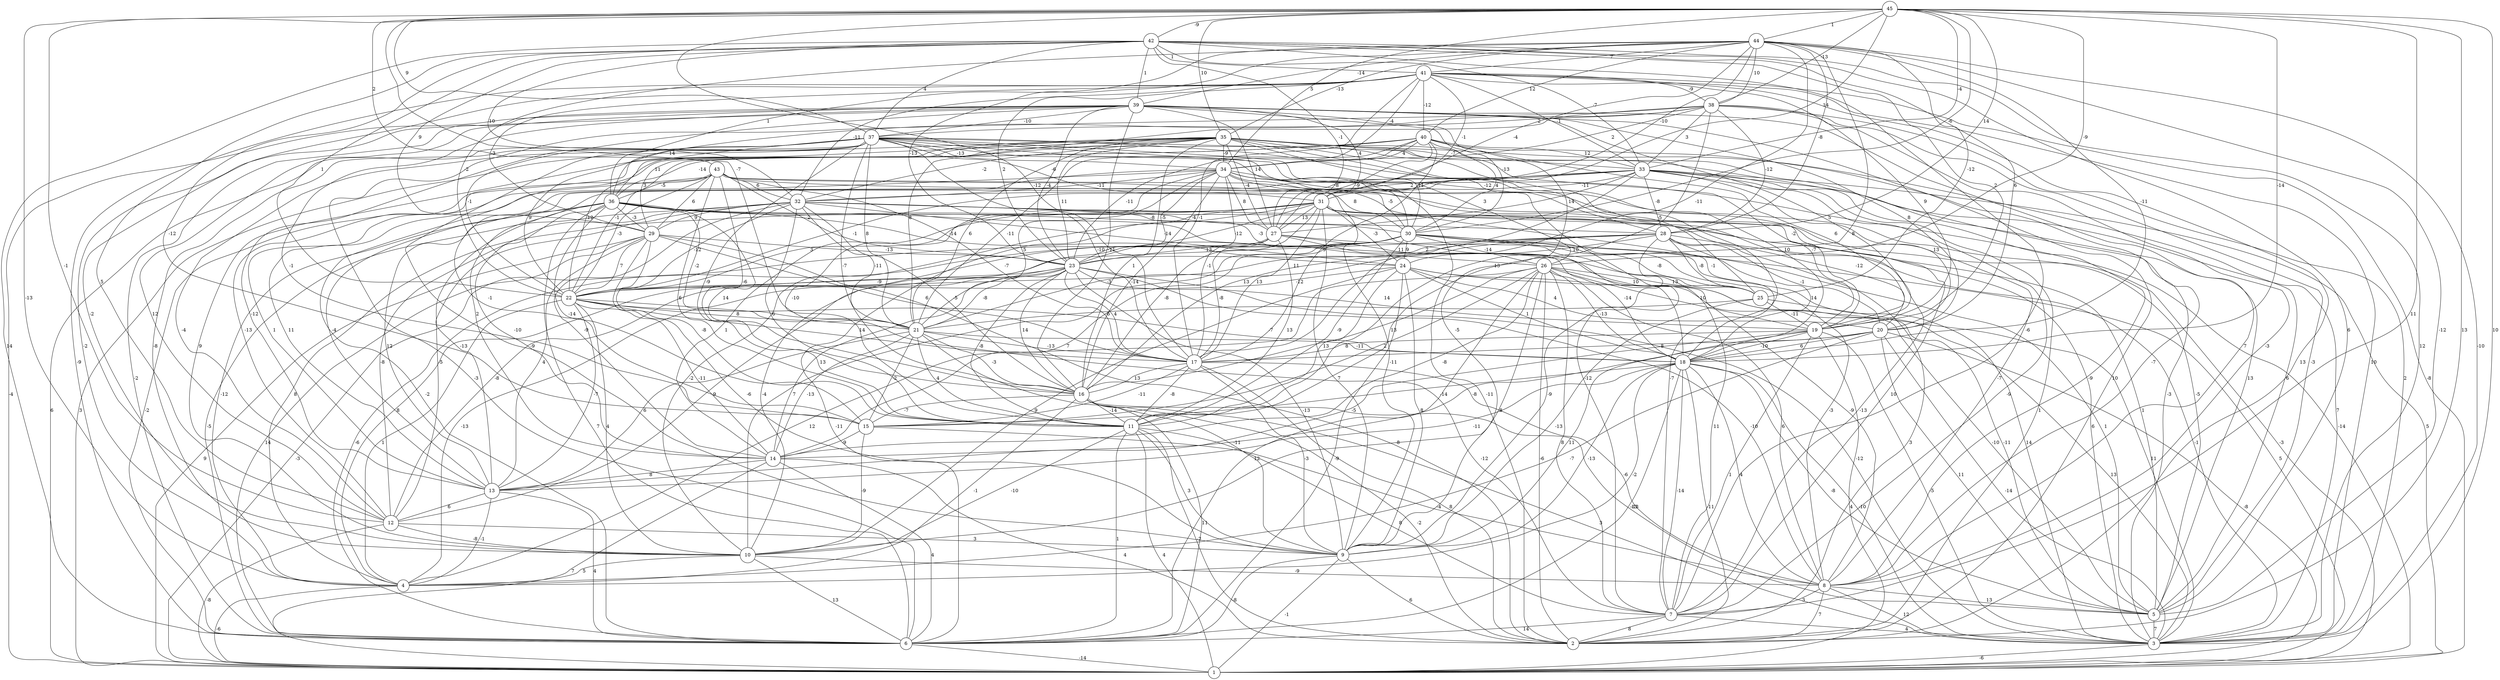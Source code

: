 graph { 
	 fontname="Helvetica,Arial,sans-serif" 
	 node [shape = circle]; 
	 45 -- 2 [label = "13"];
	 45 -- 3 [label = "10"];
	 45 -- 4 [label = "-13"];
	 45 -- 7 [label = "11"];
	 45 -- 12 [label = "-1"];
	 45 -- 17 [label = "-12"];
	 45 -- 18 [label = "-14"];
	 45 -- 21 [label = "-7"];
	 45 -- 26 [label = "-9"];
	 45 -- 28 [label = "14"];
	 45 -- 30 [label = "-6"];
	 45 -- 31 [label = "14"];
	 45 -- 33 [label = "-4"];
	 45 -- 34 [label = "5"];
	 45 -- 35 [label = "10"];
	 45 -- 37 [label = "9"];
	 45 -- 38 [label = "-13"];
	 45 -- 42 [label = "-9"];
	 45 -- 43 [label = "2"];
	 45 -- 44 [label = "1"];
	 44 -- 3 [label = "-10"];
	 44 -- 5 [label = "-12"];
	 44 -- 11 [label = "8"];
	 44 -- 17 [label = "-11"];
	 44 -- 18 [label = "-11"];
	 44 -- 22 [label = "-2"];
	 44 -- 23 [label = "-13"];
	 44 -- 25 [label = "-12"];
	 44 -- 27 [label = "-4"];
	 44 -- 28 [label = "-8"];
	 44 -- 31 [label = "-10"];
	 44 -- 35 [label = "-13"];
	 44 -- 36 [label = "1"];
	 44 -- 38 [label = "10"];
	 44 -- 39 [label = "-14"];
	 44 -- 40 [label = "12"];
	 44 -- 41 [label = "7"];
	 43 -- 6 [label = "-2"];
	 43 -- 8 [label = "-7"];
	 43 -- 11 [label = "6"];
	 43 -- 13 [label = "1"];
	 43 -- 16 [label = "-6"];
	 43 -- 17 [label = "-7"];
	 43 -- 18 [label = "-1"];
	 43 -- 22 [label = "-3"];
	 43 -- 23 [label = "2"];
	 43 -- 29 [label = "6"];
	 43 -- 30 [label = "8"];
	 43 -- 32 [label = "6"];
	 43 -- 36 [label = "-5"];
	 42 -- 3 [label = "12"];
	 42 -- 5 [label = "6"];
	 42 -- 6 [label = "14"];
	 42 -- 7 [label = "-6"];
	 42 -- 12 [label = "5"];
	 42 -- 15 [label = "-12"];
	 42 -- 19 [label = "2"];
	 42 -- 20 [label = "6"];
	 42 -- 22 [label = "1"];
	 42 -- 27 [label = "-1"];
	 42 -- 29 [label = "9"];
	 42 -- 32 [label = "10"];
	 42 -- 33 [label = "-7"];
	 42 -- 37 [label = "4"];
	 42 -- 39 [label = "1"];
	 42 -- 41 [label = "1"];
	 41 -- 1 [label = "-8"];
	 41 -- 2 [label = "13"];
	 41 -- 3 [label = "10"];
	 41 -- 6 [label = "-9"];
	 41 -- 10 [label = "-2"];
	 41 -- 17 [label = "-1"];
	 41 -- 19 [label = "9"];
	 41 -- 23 [label = "2"];
	 41 -- 29 [label = "-3"];
	 41 -- 31 [label = "-1"];
	 41 -- 32 [label = "-11"];
	 41 -- 33 [label = "-1"];
	 41 -- 34 [label = "-4"];
	 41 -- 38 [label = "-9"];
	 41 -- 40 [label = "-12"];
	 40 -- 6 [label = "-2"];
	 40 -- 8 [label = "-7"];
	 40 -- 17 [label = "9"];
	 40 -- 19 [label = "6"];
	 40 -- 21 [label = "-11"];
	 40 -- 22 [label = "-1"];
	 40 -- 23 [label = "-11"];
	 40 -- 27 [label = "-9"];
	 40 -- 30 [label = "4"];
	 40 -- 33 [label = "12"];
	 40 -- 34 [label = "4"];
	 40 -- 36 [label = "-14"];
	 39 -- 1 [label = "-4"];
	 39 -- 2 [label = "10"];
	 39 -- 4 [label = "-2"];
	 39 -- 6 [label = "-2"];
	 39 -- 8 [label = "7"];
	 39 -- 9 [label = "-5"];
	 39 -- 12 [label = "12"];
	 39 -- 15 [label = "-1"];
	 39 -- 16 [label = "-11"];
	 39 -- 19 [label = "5"];
	 39 -- 20 [label = "8"];
	 39 -- 22 [label = "-1"];
	 39 -- 23 [label = "-4"];
	 39 -- 27 [label = "14"];
	 39 -- 30 [label = "-13"];
	 39 -- 31 [label = "4"];
	 39 -- 37 [label = "-10"];
	 38 -- 3 [label = "2"];
	 38 -- 5 [label = "-3"];
	 38 -- 6 [label = "-3"];
	 38 -- 8 [label = "-3"];
	 38 -- 11 [label = "13"];
	 38 -- 21 [label = "8"];
	 38 -- 28 [label = "-12"];
	 38 -- 33 [label = "3"];
	 38 -- 34 [label = "2"];
	 38 -- 36 [label = "14"];
	 38 -- 37 [label = "2"];
	 37 -- 1 [label = "6"];
	 37 -- 2 [label = "-11"];
	 37 -- 5 [label = "13"];
	 37 -- 7 [label = "-12"];
	 37 -- 9 [label = "-9"];
	 37 -- 10 [label = "-8"];
	 37 -- 11 [label = "-9"];
	 37 -- 12 [label = "-4"];
	 37 -- 13 [label = "-12"];
	 37 -- 16 [label = "-7"];
	 37 -- 17 [label = "-10"];
	 37 -- 21 [label = "8"];
	 37 -- 22 [label = "9"];
	 37 -- 25 [label = "-5"];
	 37 -- 26 [label = "3"];
	 37 -- 30 [label = "-8"];
	 37 -- 31 [label = "-6"];
	 37 -- 34 [label = "-13"];
	 37 -- 36 [label = "11"];
	 36 -- 4 [label = "-12"];
	 36 -- 5 [label = "1"];
	 36 -- 6 [label = "7"];
	 36 -- 12 [label = "-5"];
	 36 -- 13 [label = "12"];
	 36 -- 14 [label = "-10"];
	 36 -- 15 [label = "-14"];
	 36 -- 16 [label = "14"];
	 36 -- 21 [label = "-2"];
	 36 -- 24 [label = "-14"];
	 36 -- 25 [label = "11"];
	 36 -- 28 [label = "-8"];
	 36 -- 29 [label = "-3"];
	 35 -- 1 [label = "3"];
	 35 -- 3 [label = "-3"];
	 35 -- 5 [label = "6"];
	 35 -- 7 [label = "-7"];
	 35 -- 10 [label = "9"];
	 35 -- 12 [label = "-13"];
	 35 -- 16 [label = "1"];
	 35 -- 18 [label = "10"];
	 35 -- 19 [label = "-2"];
	 35 -- 21 [label = "6"];
	 35 -- 22 [label = "12"];
	 35 -- 23 [label = "11"];
	 35 -- 27 [label = "-4"];
	 35 -- 28 [label = "-12"];
	 35 -- 29 [label = "3"];
	 35 -- 30 [label = "11"];
	 35 -- 32 [label = "-2"];
	 35 -- 33 [label = "-7"];
	 35 -- 34 [label = "-9"];
	 34 -- 1 [label = "-14"];
	 34 -- 5 [label = "-5"];
	 34 -- 7 [label = "10"];
	 34 -- 9 [label = "-11"];
	 34 -- 11 [label = "-10"];
	 34 -- 13 [label = "11"];
	 34 -- 15 [label = "-1"];
	 34 -- 16 [label = "-14"];
	 34 -- 17 [label = "-1"];
	 34 -- 19 [label = "-7"];
	 34 -- 21 [label = "5"];
	 34 -- 23 [label = "-5"];
	 34 -- 27 [label = "8"];
	 34 -- 30 [label = "-5"];
	 34 -- 32 [label = "-11"];
	 33 -- 1 [label = "5"];
	 33 -- 2 [label = "1"];
	 33 -- 3 [label = "7"];
	 33 -- 7 [label = "-9"];
	 33 -- 8 [label = "-9"];
	 33 -- 13 [label = "-4"];
	 33 -- 14 [label = "2"];
	 33 -- 16 [label = "13"];
	 33 -- 20 [label = "13"];
	 33 -- 22 [label = "-1"];
	 33 -- 27 [label = "14"];
	 33 -- 28 [label = "-8"];
	 33 -- 31 [label = "-11"];
	 33 -- 32 [label = "2"];
	 32 -- 3 [label = "6"];
	 32 -- 6 [label = "-5"];
	 32 -- 11 [label = "6"];
	 32 -- 12 [label = "-8"];
	 32 -- 13 [label = "-13"];
	 32 -- 14 [label = "-9"];
	 32 -- 16 [label = "-5"];
	 32 -- 21 [label = "-11"];
	 32 -- 22 [label = "-12"];
	 32 -- 24 [label = "-14"];
	 32 -- 26 [label = "-3"];
	 32 -- 29 [label = "9"];
	 32 -- 30 [label = "-4"];
	 31 -- 1 [label = "-3"];
	 31 -- 4 [label = "8"];
	 31 -- 6 [label = "-11"];
	 31 -- 7 [label = "-13"];
	 31 -- 9 [label = "7"];
	 31 -- 10 [label = "-2"];
	 31 -- 14 [label = "1"];
	 31 -- 16 [label = "-8"];
	 31 -- 17 [label = "13"];
	 31 -- 18 [label = "10"];
	 31 -- 20 [label = "-12"];
	 31 -- 22 [label = "3"];
	 31 -- 23 [label = "-12"];
	 31 -- 24 [label = "-3"];
	 31 -- 27 [label = "13"];
	 30 -- 1 [label = "-3"];
	 30 -- 3 [label = "14"];
	 30 -- 5 [label = "1"];
	 30 -- 6 [label = "-6"];
	 30 -- 7 [label = "11"];
	 30 -- 8 [label = "-3"];
	 30 -- 10 [label = "7"];
	 30 -- 11 [label = "-9"];
	 30 -- 12 [label = "-8"];
	 30 -- 14 [label = "7"];
	 30 -- 24 [label = "9"];
	 30 -- 25 [label = "-8"];
	 30 -- 26 [label = "-14"];
	 29 -- 1 [label = "9"];
	 29 -- 2 [label = "-8"];
	 29 -- 6 [label = "14"];
	 29 -- 9 [label = "-6"];
	 29 -- 11 [label = "-8"];
	 29 -- 13 [label = "4"];
	 29 -- 17 [label = "6"];
	 29 -- 22 [label = "7"];
	 29 -- 23 [label = "-13"];
	 28 -- 2 [label = "3"];
	 28 -- 3 [label = "-1"];
	 28 -- 4 [label = "8"];
	 28 -- 9 [label = "-9"];
	 28 -- 18 [label = "14"];
	 28 -- 20 [label = "-1"];
	 28 -- 21 [label = "-3"];
	 28 -- 22 [label = "11"];
	 28 -- 23 [label = "2"];
	 28 -- 24 [label = "10"];
	 28 -- 25 [label = "-8"];
	 27 -- 1 [label = "5"];
	 27 -- 8 [label = "-9"];
	 27 -- 10 [label = "-4"];
	 27 -- 11 [label = "13"];
	 27 -- 17 [label = "-8"];
	 27 -- 18 [label = "-14"];
	 27 -- 23 [label = "13"];
	 26 -- 2 [label = "-6"];
	 26 -- 4 [label = "12"];
	 26 -- 5 [label = "-11"];
	 26 -- 6 [label = "12"];
	 26 -- 7 [label = "8"];
	 26 -- 8 [label = "6"];
	 26 -- 10 [label = "8"];
	 26 -- 14 [label = "-8"];
	 26 -- 15 [label = "2"];
	 26 -- 16 [label = "13"];
	 26 -- 18 [label = "-13"];
	 26 -- 19 [label = "10"];
	 26 -- 25 [label = "13"];
	 25 -- 3 [label = "13"];
	 25 -- 9 [label = "-13"];
	 25 -- 19 [label = "-11"];
	 25 -- 21 [label = "-6"];
	 24 -- 3 [label = "11"];
	 24 -- 5 [label = "-10"];
	 24 -- 6 [label = "-9"];
	 24 -- 9 [label = "8"];
	 24 -- 10 [label = "9"];
	 24 -- 11 [label = "13"];
	 24 -- 18 [label = "1"];
	 24 -- 20 [label = "4"];
	 24 -- 22 [label = "-12"];
	 23 -- 3 [label = "-12"];
	 23 -- 4 [label = "-13"];
	 23 -- 8 [label = "-10"];
	 23 -- 9 [label = "-13"];
	 23 -- 11 [label = "-8"];
	 23 -- 12 [label = "9"];
	 23 -- 14 [label = "13"];
	 23 -- 16 [label = "14"];
	 23 -- 17 [label = "4"];
	 23 -- 19 [label = "14"];
	 23 -- 21 [label = "-8"];
	 23 -- 22 [label = "-9"];
	 22 -- 4 [label = "1"];
	 22 -- 7 [label = "-12"];
	 22 -- 10 [label = "4"];
	 22 -- 13 [label = "-7"];
	 22 -- 14 [label = "-11"];
	 22 -- 17 [label = "14"];
	 22 -- 18 [label = "-7"];
	 22 -- 21 [label = "8"];
	 21 -- 9 [label = "-11"];
	 21 -- 11 [label = "4"];
	 21 -- 13 [label = "6"];
	 21 -- 14 [label = "-13"];
	 21 -- 15 [label = "-2"];
	 21 -- 16 [label = "-3"];
	 21 -- 17 [label = "-13"];
	 21 -- 18 [label = "-11"];
	 20 -- 1 [label = "-8"];
	 20 -- 3 [label = "-14"];
	 20 -- 4 [label = "-7"];
	 20 -- 5 [label = "11"];
	 20 -- 14 [label = "-8"];
	 20 -- 17 [label = "8"];
	 20 -- 18 [label = "6"];
	 19 -- 1 [label = "4"];
	 19 -- 3 [label = "-5"];
	 19 -- 7 [label = "1"];
	 19 -- 9 [label = "11"];
	 19 -- 13 [label = "-5"];
	 19 -- 17 [label = "8"];
	 19 -- 18 [label = "-10"];
	 18 -- 2 [label = "-11"];
	 18 -- 3 [label = "-10"];
	 18 -- 4 [label = "-2"];
	 18 -- 5 [label = "-8"];
	 18 -- 6 [label = "-13"];
	 18 -- 7 [label = "-14"];
	 18 -- 8 [label = "4"];
	 18 -- 9 [label = "-13"];
	 18 -- 13 [label = "-11"];
	 18 -- 15 [label = "-14"];
	 17 -- 2 [label = "8"];
	 17 -- 8 [label = "-6"];
	 17 -- 9 [label = "-3"];
	 17 -- 11 [label = "-8"];
	 17 -- 15 [label = "-11"];
	 17 -- 16 [label = "13"];
	 16 -- 2 [label = "-2"];
	 16 -- 3 [label = "3"];
	 16 -- 4 [label = "-1"];
	 16 -- 5 [label = "-13"];
	 16 -- 6 [label = "11"];
	 16 -- 11 [label = "-14"];
	 16 -- 15 [label = "-7"];
	 15 -- 8 [label = "-4"];
	 15 -- 10 [label = "-9"];
	 15 -- 14 [label = "-9"];
	 14 -- 1 [label = "7"];
	 14 -- 2 [label = "4"];
	 14 -- 6 [label = "4"];
	 14 -- 13 [label = "8"];
	 13 -- 4 [label = "-1"];
	 13 -- 6 [label = "4"];
	 13 -- 12 [label = "6"];
	 12 -- 1 [label = "-8"];
	 12 -- 9 [label = "3"];
	 12 -- 10 [label = "-8"];
	 11 -- 1 [label = "4"];
	 11 -- 2 [label = "-2"];
	 11 -- 6 [label = "1"];
	 11 -- 7 [label = "8"];
	 11 -- 9 [label = "3"];
	 11 -- 10 [label = "-10"];
	 10 -- 4 [label = "5"];
	 10 -- 6 [label = "13"];
	 10 -- 8 [label = "-9"];
	 9 -- 1 [label = "-1"];
	 9 -- 2 [label = "6"];
	 9 -- 6 [label = "-8"];
	 8 -- 2 [label = "7"];
	 8 -- 3 [label = "12"];
	 8 -- 5 [label = "13"];
	 8 -- 7 [label = "3"];
	 7 -- 2 [label = "8"];
	 7 -- 3 [label = "4"];
	 7 -- 6 [label = "14"];
	 6 -- 1 [label = "-14"];
	 5 -- 3 [label = "7"];
	 4 -- 1 [label = "-6"];
	 3 -- 1 [label = "-6"];
	 1;
	 2;
	 3;
	 4;
	 5;
	 6;
	 7;
	 8;
	 9;
	 10;
	 11;
	 12;
	 13;
	 14;
	 15;
	 16;
	 17;
	 18;
	 19;
	 20;
	 21;
	 22;
	 23;
	 24;
	 25;
	 26;
	 27;
	 28;
	 29;
	 30;
	 31;
	 32;
	 33;
	 34;
	 35;
	 36;
	 37;
	 38;
	 39;
	 40;
	 41;
	 42;
	 43;
	 44;
	 45;
}
